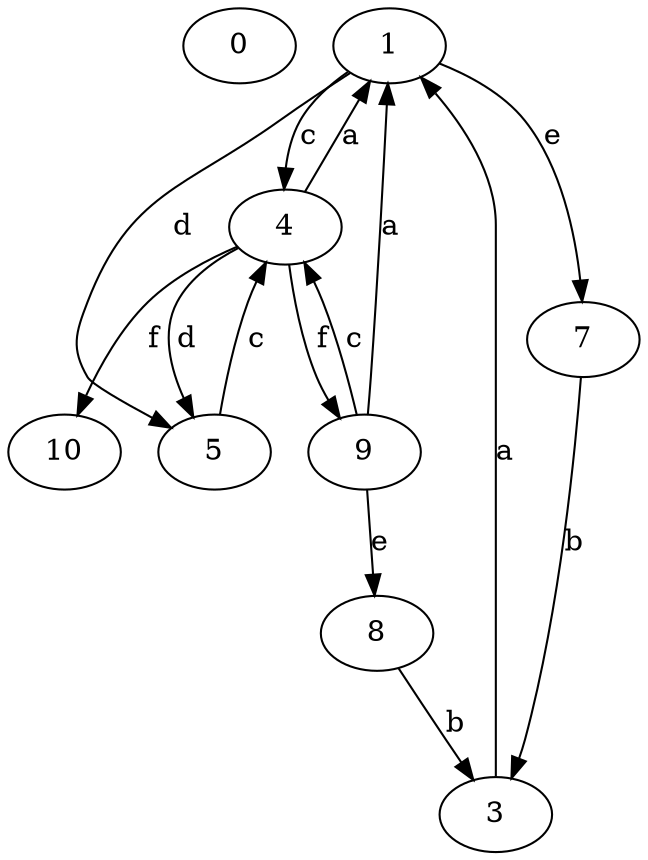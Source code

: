 strict digraph  {
0;
1;
3;
4;
5;
7;
8;
9;
10;
1 -> 4  [label=c];
1 -> 5  [label=d];
1 -> 7  [label=e];
3 -> 1  [label=a];
4 -> 1  [label=a];
4 -> 5  [label=d];
4 -> 9  [label=f];
4 -> 10  [label=f];
5 -> 4  [label=c];
7 -> 3  [label=b];
8 -> 3  [label=b];
9 -> 1  [label=a];
9 -> 4  [label=c];
9 -> 8  [label=e];
}

